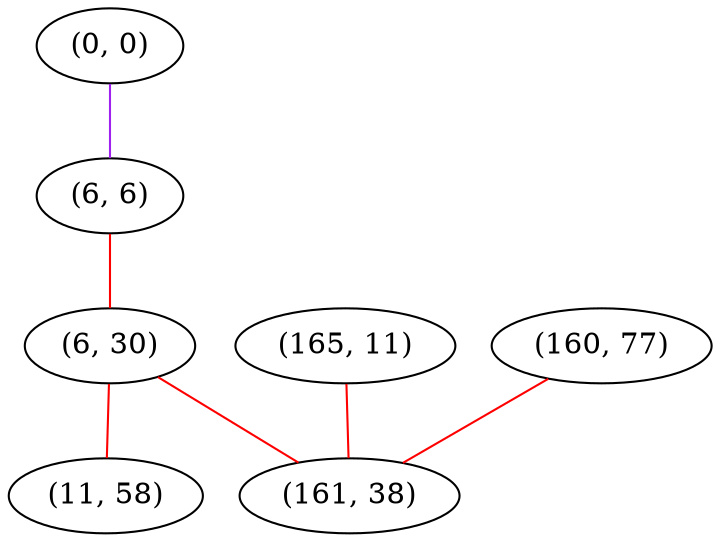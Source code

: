 graph "" {
"(0, 0)";
"(165, 11)";
"(6, 6)";
"(160, 77)";
"(6, 30)";
"(11, 58)";
"(161, 38)";
"(0, 0)" -- "(6, 6)"  [color=purple, key=0, weight=4];
"(165, 11)" -- "(161, 38)"  [color=red, key=0, weight=1];
"(6, 6)" -- "(6, 30)"  [color=red, key=0, weight=1];
"(160, 77)" -- "(161, 38)"  [color=red, key=0, weight=1];
"(6, 30)" -- "(11, 58)"  [color=red, key=0, weight=1];
"(6, 30)" -- "(161, 38)"  [color=red, key=0, weight=1];
}
